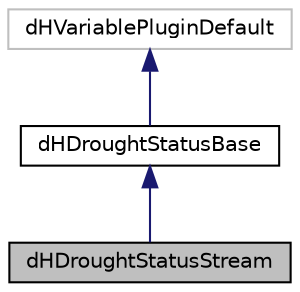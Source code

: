 digraph "dHDroughtStatusStream"
{
 // LATEX_PDF_SIZE
  edge [fontname="Helvetica",fontsize="10",labelfontname="Helvetica",labelfontsize="10"];
  node [fontname="Helvetica",fontsize="10",shape=record];
  Node1 [label="dHDroughtStatusStream",height=0.2,width=0.4,color="black", fillcolor="grey75", style="filled", fontcolor="black",tooltip=" "];
  Node2 -> Node1 [dir="back",color="midnightblue",fontsize="10",style="solid"];
  Node2 [label="dHDroughtStatusBase",height=0.2,width=0.4,color="black", fillcolor="white", style="filled",URL="$classdHDroughtStatusBase.html",tooltip=" "];
  Node3 -> Node2 [dir="back",color="midnightblue",fontsize="10",style="solid"];
  Node3 [label="dHVariablePluginDefault",height=0.2,width=0.4,color="grey75", fillcolor="white", style="filled",tooltip=" "];
}

